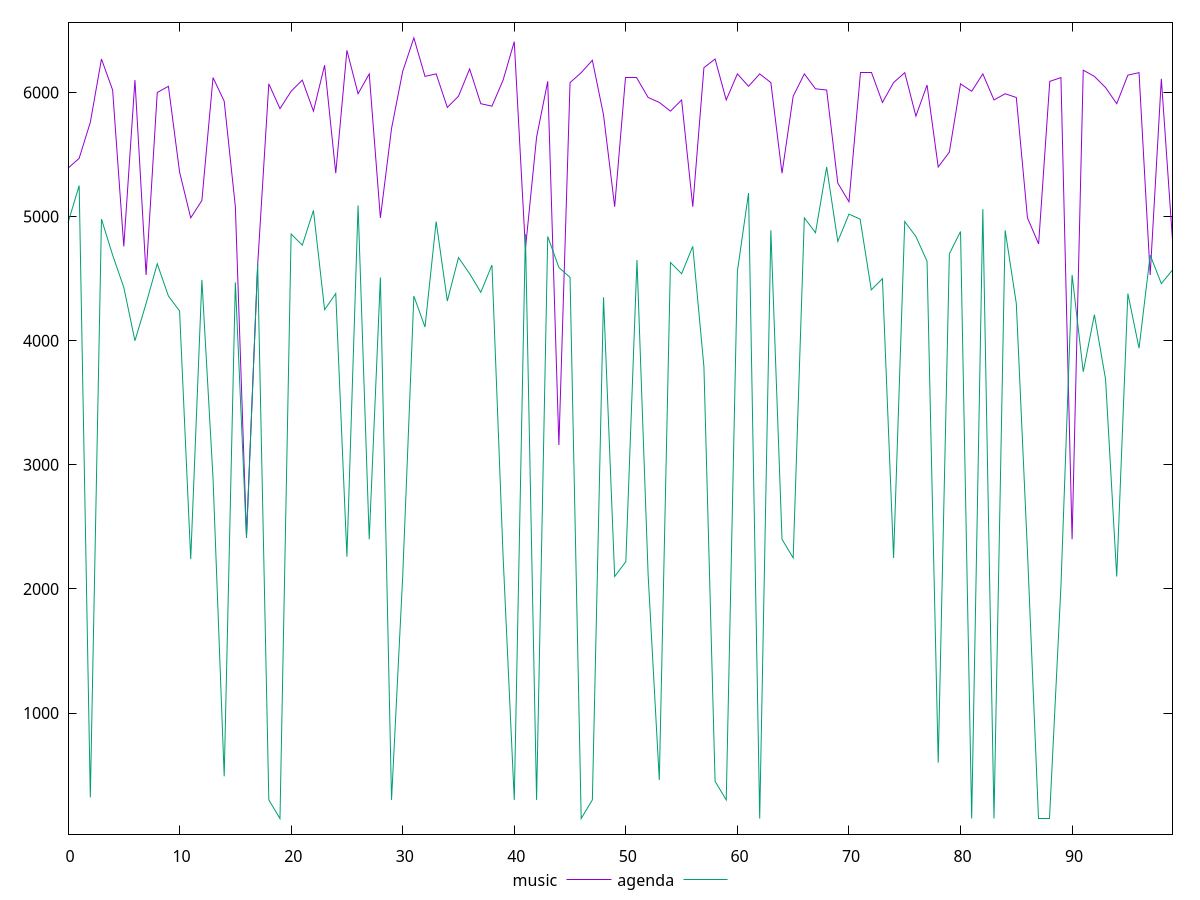 reset

$music <<EOF
0 5390
1 5470
2 5760
3 6270
4 6020
5 4760
6 6100
7 4530
8 6000
9 6050
10 5360
11 4990
12 5130
13 6120
14 5930
15 5080
16 2430
17 4610
18 6070
19 5870
20 6010
21 6100
22 5850
23 6220
24 5350
25 6340
26 5990
27 6150
28 4990
29 5710
30 6170
31 6440
32 6130
33 6150
34 5880
35 5970
36 6190
37 5910
38 5890
39 6100
40 6410
41 4740
42 5640
43 6090
44 3160
45 6080
46 6160
47 6260
48 5820
49 5080
50 6120
51 6120
52 5960
53 5920
54 5850
55 5940
56 5080
57 6200
58 6270
59 5940
60 6150
61 6050
62 6150
63 6080
64 5350
65 5970
66 6150
67 6030
68 6020
69 5270
70 5120
71 6160
72 6160
73 5920
74 6080
75 6160
76 5810
77 6060
78 5400
79 5520
80 6070
81 6010
82 6150
83 5940
84 5990
85 5960
86 4990
87 4780
88 6090
89 6120
90 2400
91 6180
92 6130
93 6040
94 5910
95 6140
96 6160
97 4530
98 6110
99 4810
EOF

$agenda <<EOF
0 4950
1 5250
2 320
3 4980
4 4690
5 4430
6 4000
7 4300
8 4620
9 4360
10 4240
11 2240
12 4490
13 2890
14 490
15 4470
16 2410
17 4620
18 300
19 150
20 4860
21 4770
22 5050
23 4250
24 4380
25 2260
26 5090
27 2400
28 4510
29 300
30 2100
31 4360
32 4110
33 4960
34 4320
35 4670
36 4540
37 4390
38 4610
39 2260
40 300
41 4860
42 300
43 4840
44 4590
45 4510
46 150
47 300
48 4350
49 2100
50 2220
51 4650
52 2110
53 460
54 4630
55 4540
56 4760
57 3790
58 450
59 300
60 4560
61 5190
62 150
63 4890
64 2400
65 2250
66 4990
67 4870
68 5400
69 4800
70 5020
71 4980
72 4410
73 4500
74 2250
75 4960
76 4840
77 4640
78 600
79 4700
80 4880
81 150
82 5060
83 150
84 4890
85 4300
86 2300
87 150
88 150
89 2020
90 4530
91 3750
92 4210
93 3690
94 2100
95 4380
96 3940
97 4690
98 4460
99 4570
EOF

set key outside below
set xrange [0:99]
set yrange [24.200000000000003:6565.8]
set trange [24.200000000000003:6565.8]
set terminal svg size 640, 520 enhanced background rgb 'white'
set output "reports/report_00028_2021-02-24T12-49-42.674Z/uses-text-compression/comparison/line/0_vs_1.svg"

plot $music title "music" with line, \
     $agenda title "agenda" with line

reset
